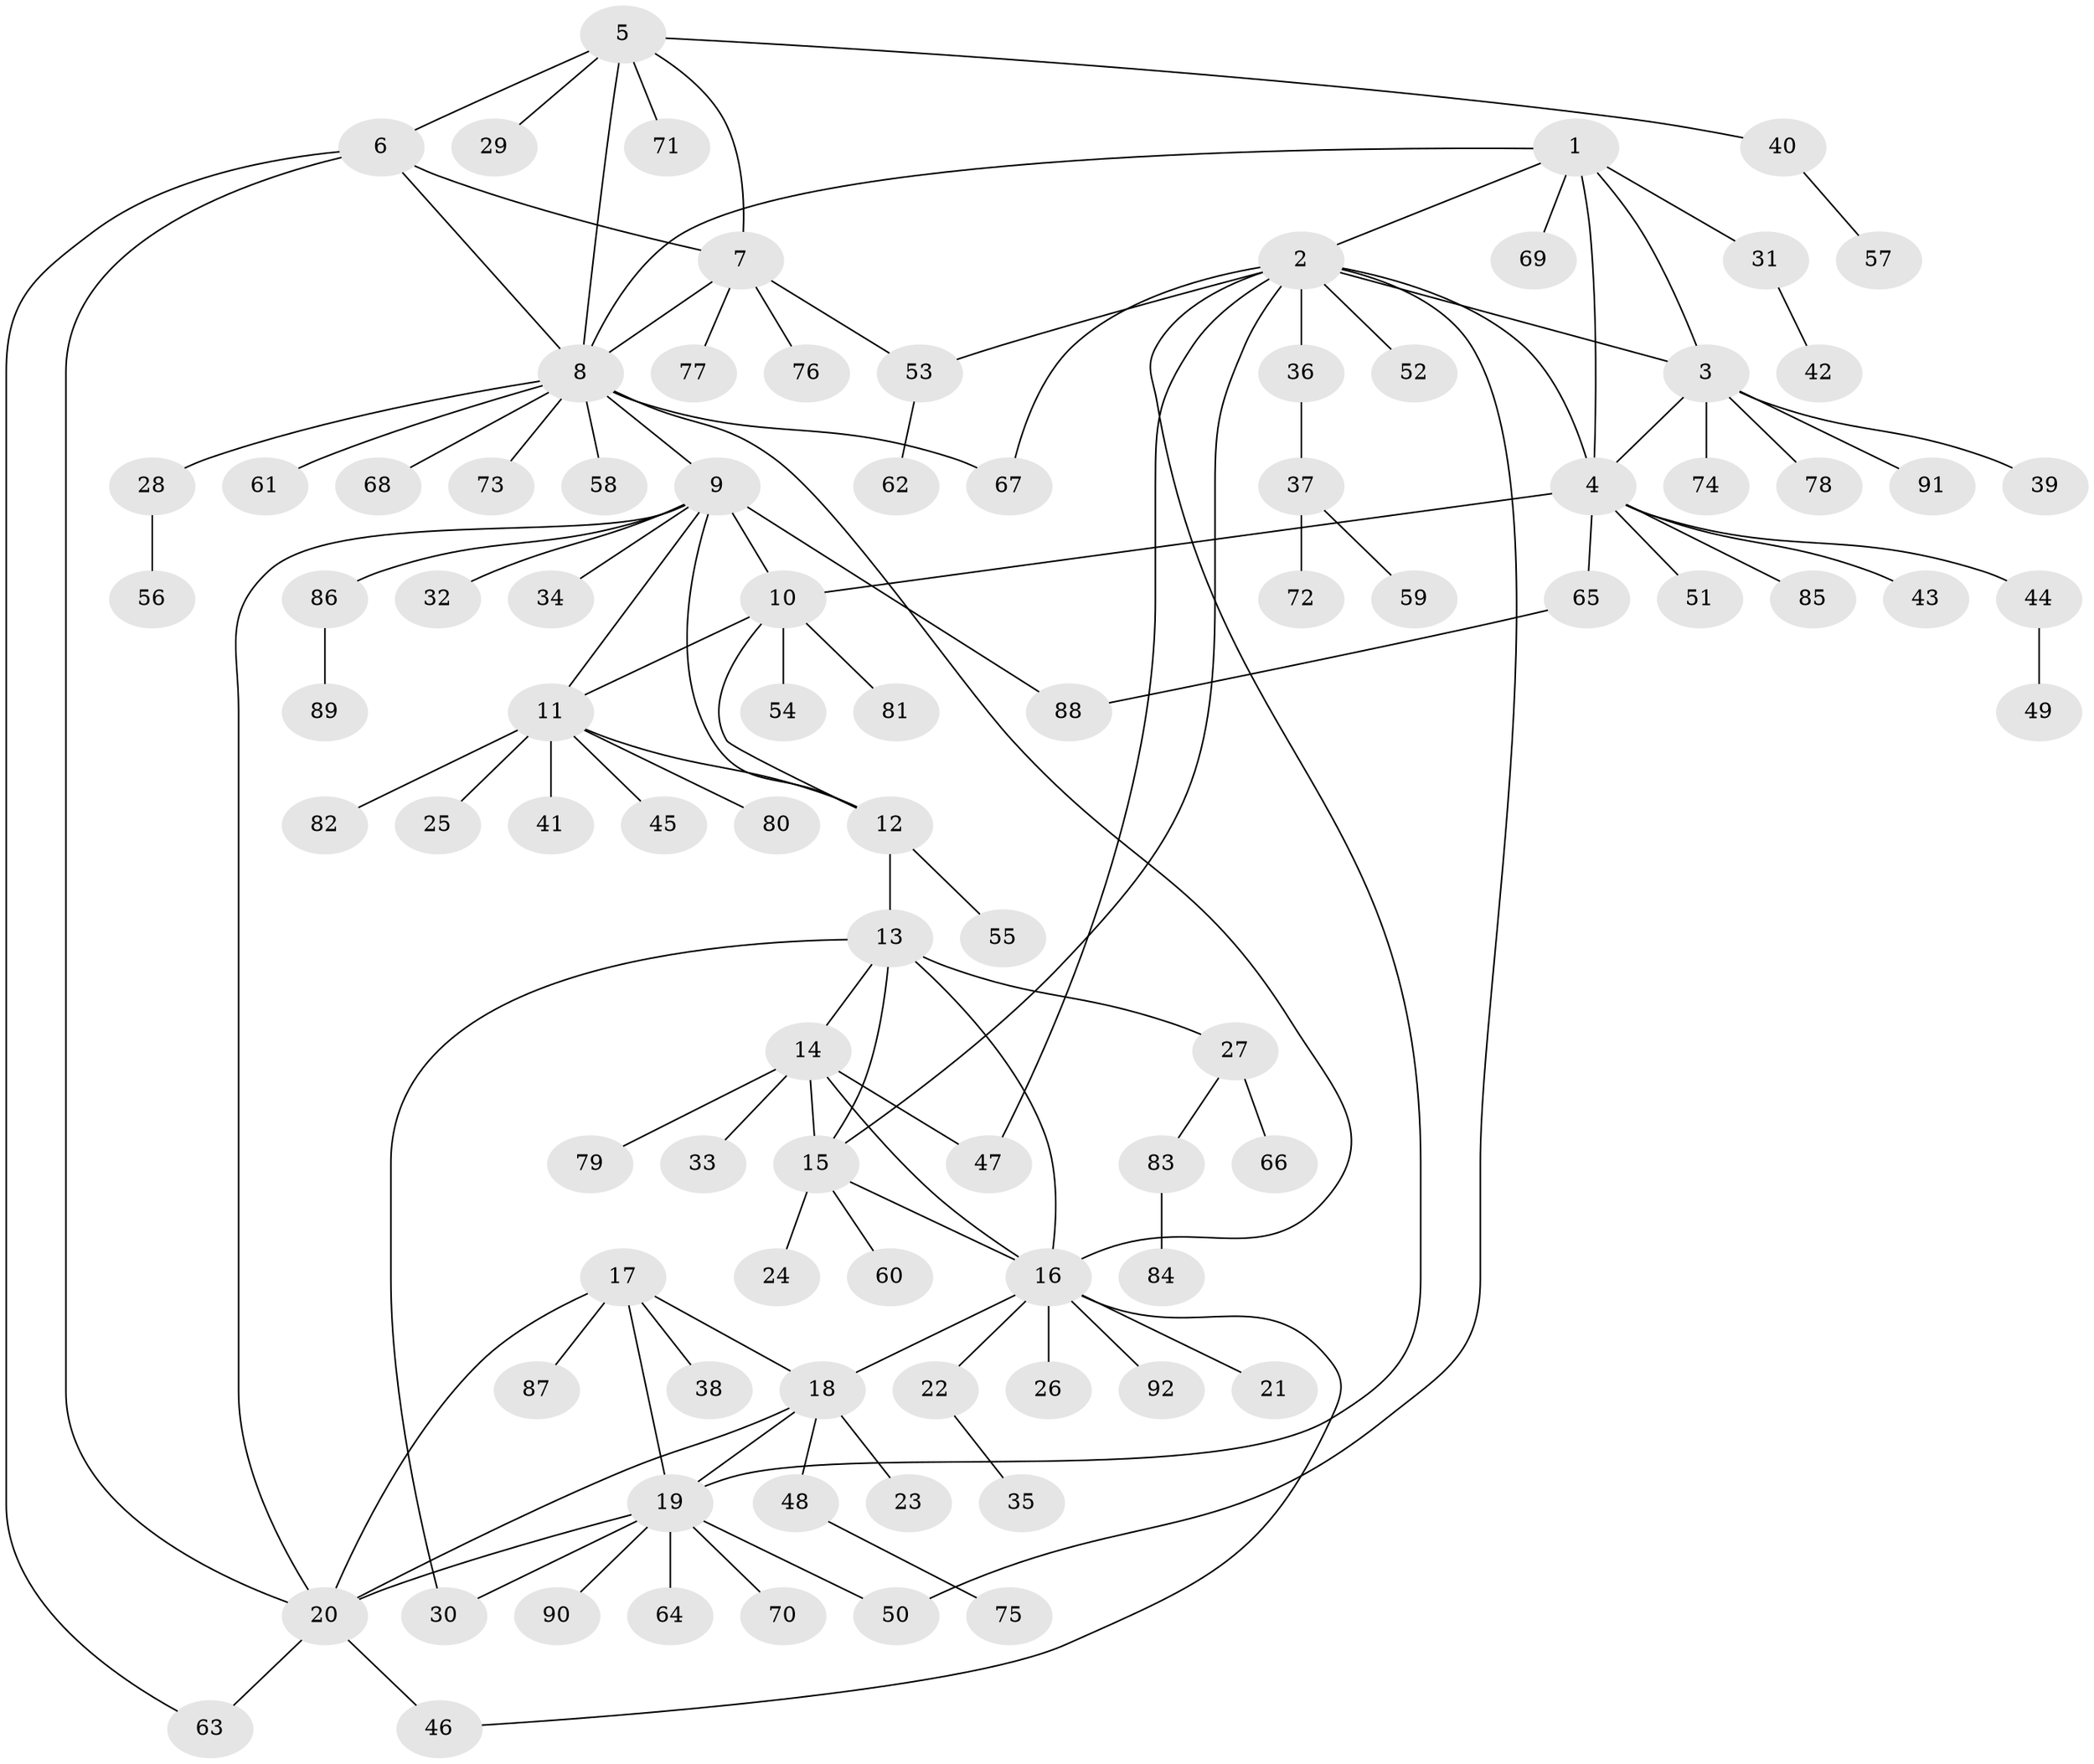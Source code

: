 // Generated by graph-tools (version 1.1) at 2025/54/03/09/25 04:54:36]
// undirected, 92 vertices, 120 edges
graph export_dot {
graph [start="1"]
  node [color=gray90,style=filled];
  1;
  2;
  3;
  4;
  5;
  6;
  7;
  8;
  9;
  10;
  11;
  12;
  13;
  14;
  15;
  16;
  17;
  18;
  19;
  20;
  21;
  22;
  23;
  24;
  25;
  26;
  27;
  28;
  29;
  30;
  31;
  32;
  33;
  34;
  35;
  36;
  37;
  38;
  39;
  40;
  41;
  42;
  43;
  44;
  45;
  46;
  47;
  48;
  49;
  50;
  51;
  52;
  53;
  54;
  55;
  56;
  57;
  58;
  59;
  60;
  61;
  62;
  63;
  64;
  65;
  66;
  67;
  68;
  69;
  70;
  71;
  72;
  73;
  74;
  75;
  76;
  77;
  78;
  79;
  80;
  81;
  82;
  83;
  84;
  85;
  86;
  87;
  88;
  89;
  90;
  91;
  92;
  1 -- 2;
  1 -- 3;
  1 -- 4;
  1 -- 8;
  1 -- 31;
  1 -- 69;
  2 -- 3;
  2 -- 4;
  2 -- 15;
  2 -- 19;
  2 -- 36;
  2 -- 47;
  2 -- 50;
  2 -- 52;
  2 -- 53;
  2 -- 67;
  3 -- 4;
  3 -- 39;
  3 -- 74;
  3 -- 78;
  3 -- 91;
  4 -- 10;
  4 -- 43;
  4 -- 44;
  4 -- 51;
  4 -- 65;
  4 -- 85;
  5 -- 6;
  5 -- 7;
  5 -- 8;
  5 -- 29;
  5 -- 40;
  5 -- 71;
  6 -- 7;
  6 -- 8;
  6 -- 20;
  6 -- 63;
  7 -- 8;
  7 -- 53;
  7 -- 76;
  7 -- 77;
  8 -- 9;
  8 -- 16;
  8 -- 28;
  8 -- 58;
  8 -- 61;
  8 -- 67;
  8 -- 68;
  8 -- 73;
  9 -- 10;
  9 -- 11;
  9 -- 12;
  9 -- 20;
  9 -- 32;
  9 -- 34;
  9 -- 86;
  9 -- 88;
  10 -- 11;
  10 -- 12;
  10 -- 54;
  10 -- 81;
  11 -- 12;
  11 -- 25;
  11 -- 41;
  11 -- 45;
  11 -- 80;
  11 -- 82;
  12 -- 13;
  12 -- 55;
  13 -- 14;
  13 -- 15;
  13 -- 16;
  13 -- 27;
  13 -- 30;
  14 -- 15;
  14 -- 16;
  14 -- 33;
  14 -- 47;
  14 -- 79;
  15 -- 16;
  15 -- 24;
  15 -- 60;
  16 -- 18;
  16 -- 21;
  16 -- 22;
  16 -- 26;
  16 -- 46;
  16 -- 92;
  17 -- 18;
  17 -- 19;
  17 -- 20;
  17 -- 38;
  17 -- 87;
  18 -- 19;
  18 -- 20;
  18 -- 23;
  18 -- 48;
  19 -- 20;
  19 -- 30;
  19 -- 50;
  19 -- 64;
  19 -- 70;
  19 -- 90;
  20 -- 46;
  20 -- 63;
  22 -- 35;
  27 -- 66;
  27 -- 83;
  28 -- 56;
  31 -- 42;
  36 -- 37;
  37 -- 59;
  37 -- 72;
  40 -- 57;
  44 -- 49;
  48 -- 75;
  53 -- 62;
  65 -- 88;
  83 -- 84;
  86 -- 89;
}
